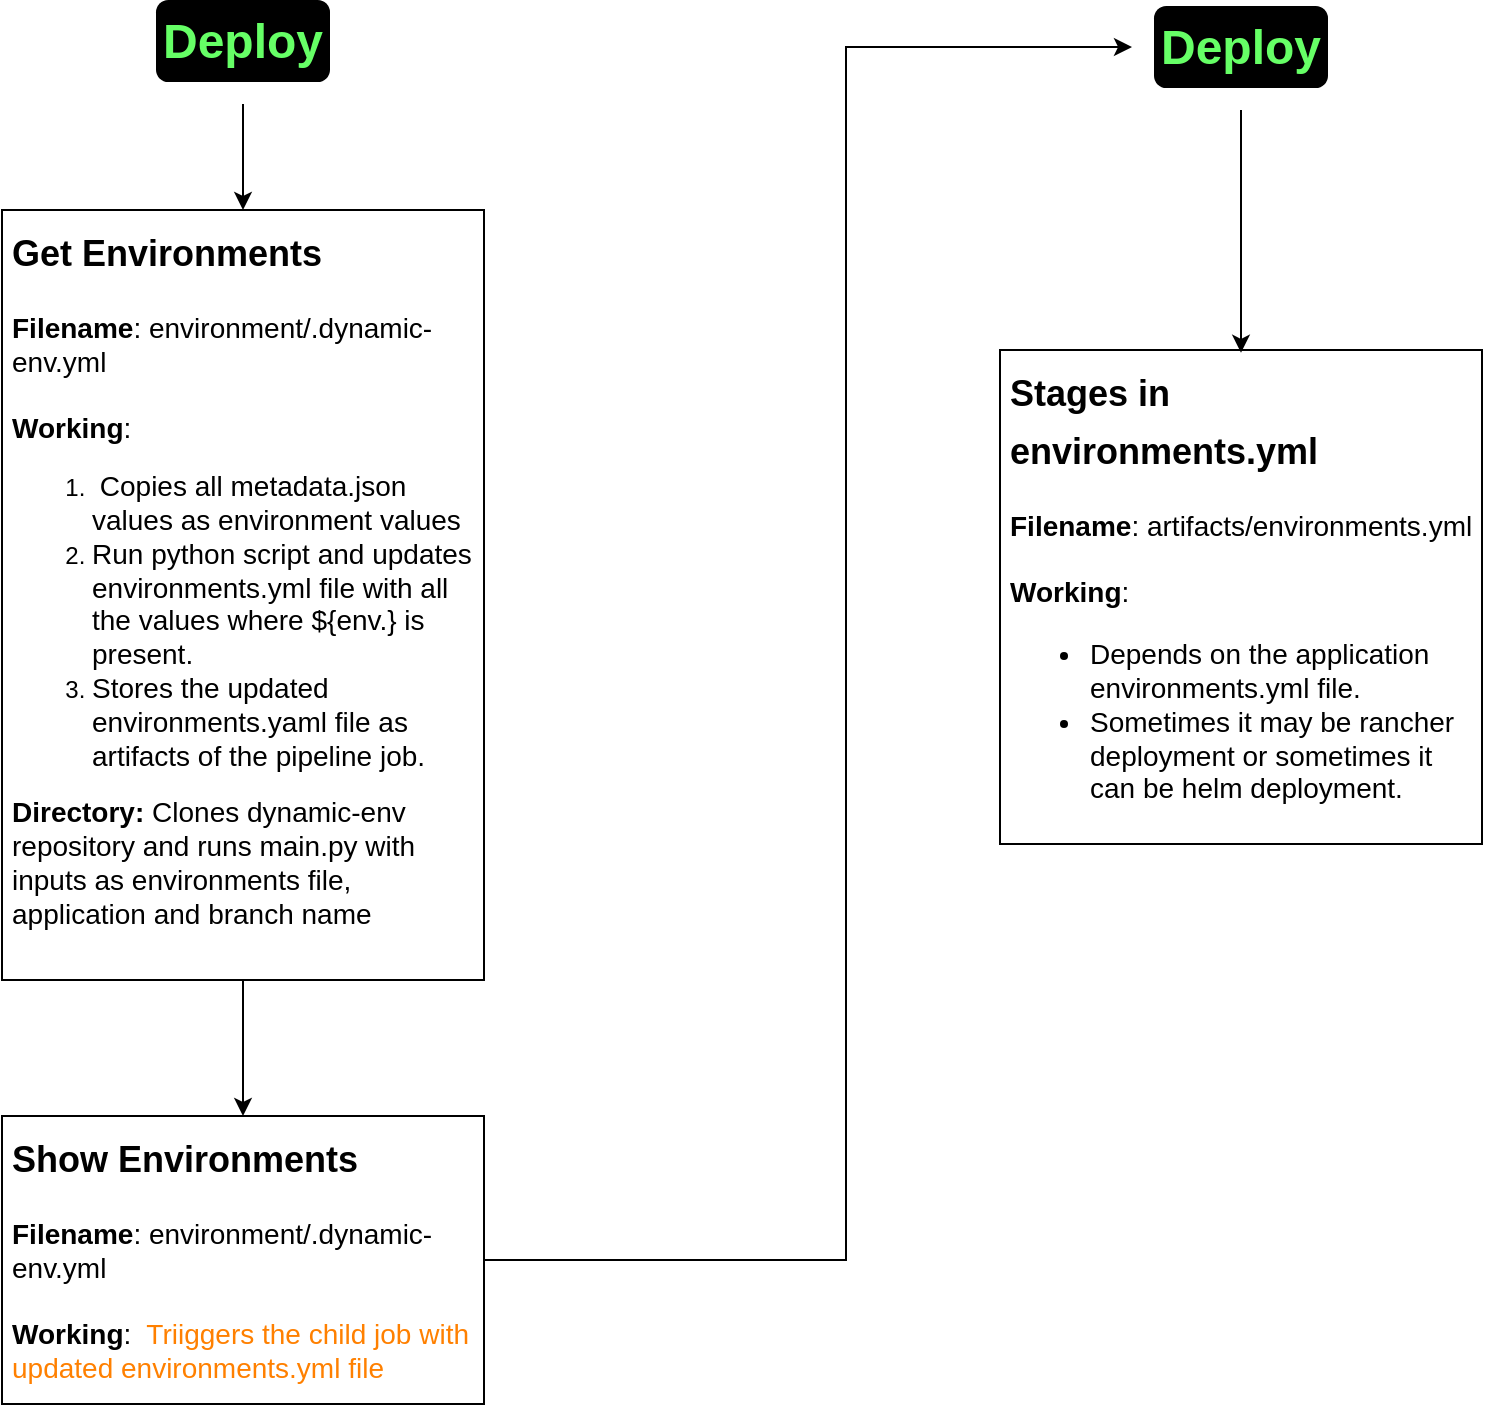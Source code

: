 <mxfile version="22.1.0" type="github">
  <diagram name="Page-1" id="fgOw8XhWeV06c3kf7nXC">
    <mxGraphModel dx="1656" dy="1051" grid="0" gridSize="10" guides="1" tooltips="1" connect="1" arrows="1" fold="1" page="1" pageScale="1" pageWidth="1400" pageHeight="800" math="0" shadow="0">
      <root>
        <mxCell id="0" />
        <mxCell id="1" parent="0" />
        <mxCell id="ZzRd-g6UduxSJJpeh9pK-18" style="edgeStyle=orthogonalEdgeStyle;rounded=0;orthogonalLoop=1;jettySize=auto;html=1;" edge="1" parent="1" source="ZzRd-g6UduxSJJpeh9pK-5" target="ZzRd-g6UduxSJJpeh9pK-6">
          <mxGeometry relative="1" as="geometry" />
        </mxCell>
        <mxCell id="ZzRd-g6UduxSJJpeh9pK-5" value="&lt;font color=&quot;#66ff66&quot; style=&quot;font-size: 24px;&quot;&gt;&lt;b style=&quot;background-color: rgb(0, 0, 0);&quot;&gt;Deploy&lt;/b&gt;&lt;/font&gt;" style="text;html=1;strokeColor=none;fillColor=#000000;align=center;verticalAlign=middle;whiteSpace=wrap;rounded=1;perimeterSpacing=11;shadow=0;strokeWidth=1;dashed=1;" vertex="1" parent="1">
          <mxGeometry x="163" y="31" width="87" height="41" as="geometry" />
        </mxCell>
        <mxCell id="ZzRd-g6UduxSJJpeh9pK-21" style="edgeStyle=orthogonalEdgeStyle;rounded=0;orthogonalLoop=1;jettySize=auto;html=1;entryX=0.5;entryY=0;entryDx=0;entryDy=0;" edge="1" parent="1" source="ZzRd-g6UduxSJJpeh9pK-6" target="ZzRd-g6UduxSJJpeh9pK-20">
          <mxGeometry relative="1" as="geometry" />
        </mxCell>
        <mxCell id="ZzRd-g6UduxSJJpeh9pK-6" value="&lt;h1&gt;&lt;span style=&quot;font-size: 18px;&quot;&gt;Get Environments&lt;/span&gt;&lt;/h1&gt;&lt;div&gt;&lt;font style=&quot;font-size: 14px;&quot;&gt;&lt;b&gt;Filename&lt;/b&gt;: environment/.dynamic-env.yml&lt;/font&gt;&lt;/div&gt;&lt;div&gt;&lt;b style=&quot;font-size: 14px; background-color: initial;&quot;&gt;&lt;br&gt;&lt;/b&gt;&lt;/div&gt;&lt;div&gt;&lt;b style=&quot;font-size: 14px; background-color: initial;&quot;&gt;Working&lt;/b&gt;&lt;span style=&quot;font-size: 14px; background-color: initial;&quot;&gt;:&lt;/span&gt;&lt;/div&gt;&lt;div&gt;&lt;ol&gt;&lt;li&gt;&lt;font style=&quot;font-size: 14px;&quot;&gt;&amp;nbsp;Copies all metadata.json values as environment values&lt;/font&gt;&lt;/li&gt;&lt;li&gt;&lt;font style=&quot;font-size: 14px;&quot;&gt;Run python script and updates environments.yml file with all the values where ${env.} is present.&lt;/font&gt;&lt;/li&gt;&lt;li&gt;&lt;font style=&quot;font-size: 14px;&quot;&gt;Stores the updated environments.yaml file as artifacts of the pipeline job.&lt;/font&gt;&lt;/li&gt;&lt;/ol&gt;&lt;/div&gt;&lt;div&gt;&lt;font style=&quot;font-size: 14px;&quot;&gt;&lt;b&gt;Directory: &lt;/b&gt;Clones dynamic-env repository and runs main.py with inputs as environments file, application and branch name&lt;br&gt;&lt;br&gt;&lt;br&gt;&lt;/font&gt;&lt;/div&gt;" style="text;html=1;strokeColor=default;fillColor=none;spacing=5;spacingTop=-20;whiteSpace=wrap;overflow=hidden;rounded=0;" vertex="1" parent="1">
          <mxGeometry x="86" y="136" width="241" height="385" as="geometry" />
        </mxCell>
        <mxCell id="ZzRd-g6UduxSJJpeh9pK-24" style="edgeStyle=orthogonalEdgeStyle;rounded=0;orthogonalLoop=1;jettySize=auto;html=1;entryX=0;entryY=0.5;entryDx=0;entryDy=0;" edge="1" parent="1" source="ZzRd-g6UduxSJJpeh9pK-20" target="ZzRd-g6UduxSJJpeh9pK-23">
          <mxGeometry relative="1" as="geometry">
            <Array as="points">
              <mxPoint x="508" y="661" />
              <mxPoint x="508" y="55" />
            </Array>
          </mxGeometry>
        </mxCell>
        <mxCell id="ZzRd-g6UduxSJJpeh9pK-20" value="&lt;h1&gt;&lt;span style=&quot;font-size: 18px;&quot;&gt;Show Environments&lt;/span&gt;&lt;/h1&gt;&lt;div&gt;&lt;font style=&quot;font-size: 14px;&quot;&gt;&lt;b&gt;Filename&lt;/b&gt;: environment/.dynamic-env.yml&lt;/font&gt;&lt;/div&gt;&lt;div&gt;&lt;font style=&quot;font-size: 14px;&quot;&gt;&lt;br&gt;&lt;/font&gt;&lt;/div&gt;&lt;div&gt;&lt;font style=&quot;font-size: 14px;&quot;&gt;&lt;b&gt;Working&lt;/b&gt;:&amp;nbsp; &lt;font color=&quot;#ff8000&quot;&gt;Triiggers the child job with updated environments.yml file&amp;nbsp;&lt;/font&gt;&lt;/font&gt;&lt;/div&gt;&lt;div&gt;&lt;font style=&quot;font-size: 14px;&quot;&gt;&lt;br&gt;&lt;/font&gt;&lt;/div&gt;&lt;div&gt;&lt;br&gt;&lt;/div&gt;&lt;div&gt;&lt;font style=&quot;font-size: 14px;&quot;&gt;&lt;br&gt;&lt;/font&gt;&lt;/div&gt;" style="text;html=1;strokeColor=default;fillColor=none;spacing=5;spacingTop=-20;whiteSpace=wrap;overflow=hidden;rounded=0;" vertex="1" parent="1">
          <mxGeometry x="86" y="589" width="241" height="144" as="geometry" />
        </mxCell>
        <mxCell id="ZzRd-g6UduxSJJpeh9pK-25" style="edgeStyle=orthogonalEdgeStyle;rounded=0;orthogonalLoop=1;jettySize=auto;html=1;" edge="1" parent="1" source="ZzRd-g6UduxSJJpeh9pK-23">
          <mxGeometry relative="1" as="geometry">
            <mxPoint x="705.5" y="207.4" as="targetPoint" />
          </mxGeometry>
        </mxCell>
        <mxCell id="ZzRd-g6UduxSJJpeh9pK-23" value="&lt;font color=&quot;#66ff66&quot; style=&quot;font-size: 24px;&quot;&gt;&lt;b style=&quot;background-color: rgb(0, 0, 0);&quot;&gt;Deploy&lt;/b&gt;&lt;/font&gt;" style="text;html=1;strokeColor=none;fillColor=#000000;align=center;verticalAlign=middle;whiteSpace=wrap;rounded=1;perimeterSpacing=11;shadow=0;strokeWidth=1;dashed=1;" vertex="1" parent="1">
          <mxGeometry x="662" y="34" width="87" height="41" as="geometry" />
        </mxCell>
        <mxCell id="ZzRd-g6UduxSJJpeh9pK-26" value="&lt;h1&gt;&lt;span style=&quot;font-size: 18px;&quot;&gt;Stages in environments.yml&lt;/span&gt;&lt;/h1&gt;&lt;div&gt;&lt;font style=&quot;font-size: 14px;&quot;&gt;&lt;b&gt;Filename&lt;/b&gt;: artifacts/environments.yml&lt;/font&gt;&lt;/div&gt;&lt;div&gt;&lt;font style=&quot;font-size: 14px;&quot;&gt;&lt;b&gt;&lt;br&gt;&lt;/b&gt;&lt;/font&gt;&lt;/div&gt;&lt;div&gt;&lt;font style=&quot;font-size: 14px;&quot;&gt;&lt;b&gt;Working&lt;/b&gt;:&amp;nbsp; &lt;br&gt;&lt;ul&gt;&lt;li&gt;&lt;font style=&quot;font-size: 14px;&quot;&gt;Depends on the application environments.yml file.&lt;br&gt;&lt;/font&gt;&lt;/li&gt;&lt;li&gt;&lt;font style=&quot;font-size: 14px;&quot;&gt;Sometimes it may be rancher deployment or sometimes it can be helm deployment.&lt;/font&gt;&lt;/li&gt;&lt;/ul&gt;&lt;br&gt;&lt;/font&gt;&lt;/div&gt;" style="text;html=1;strokeColor=default;fillColor=none;spacing=5;spacingTop=-20;whiteSpace=wrap;overflow=hidden;rounded=0;" vertex="1" parent="1">
          <mxGeometry x="585" y="206" width="241" height="247" as="geometry" />
        </mxCell>
      </root>
    </mxGraphModel>
  </diagram>
</mxfile>
